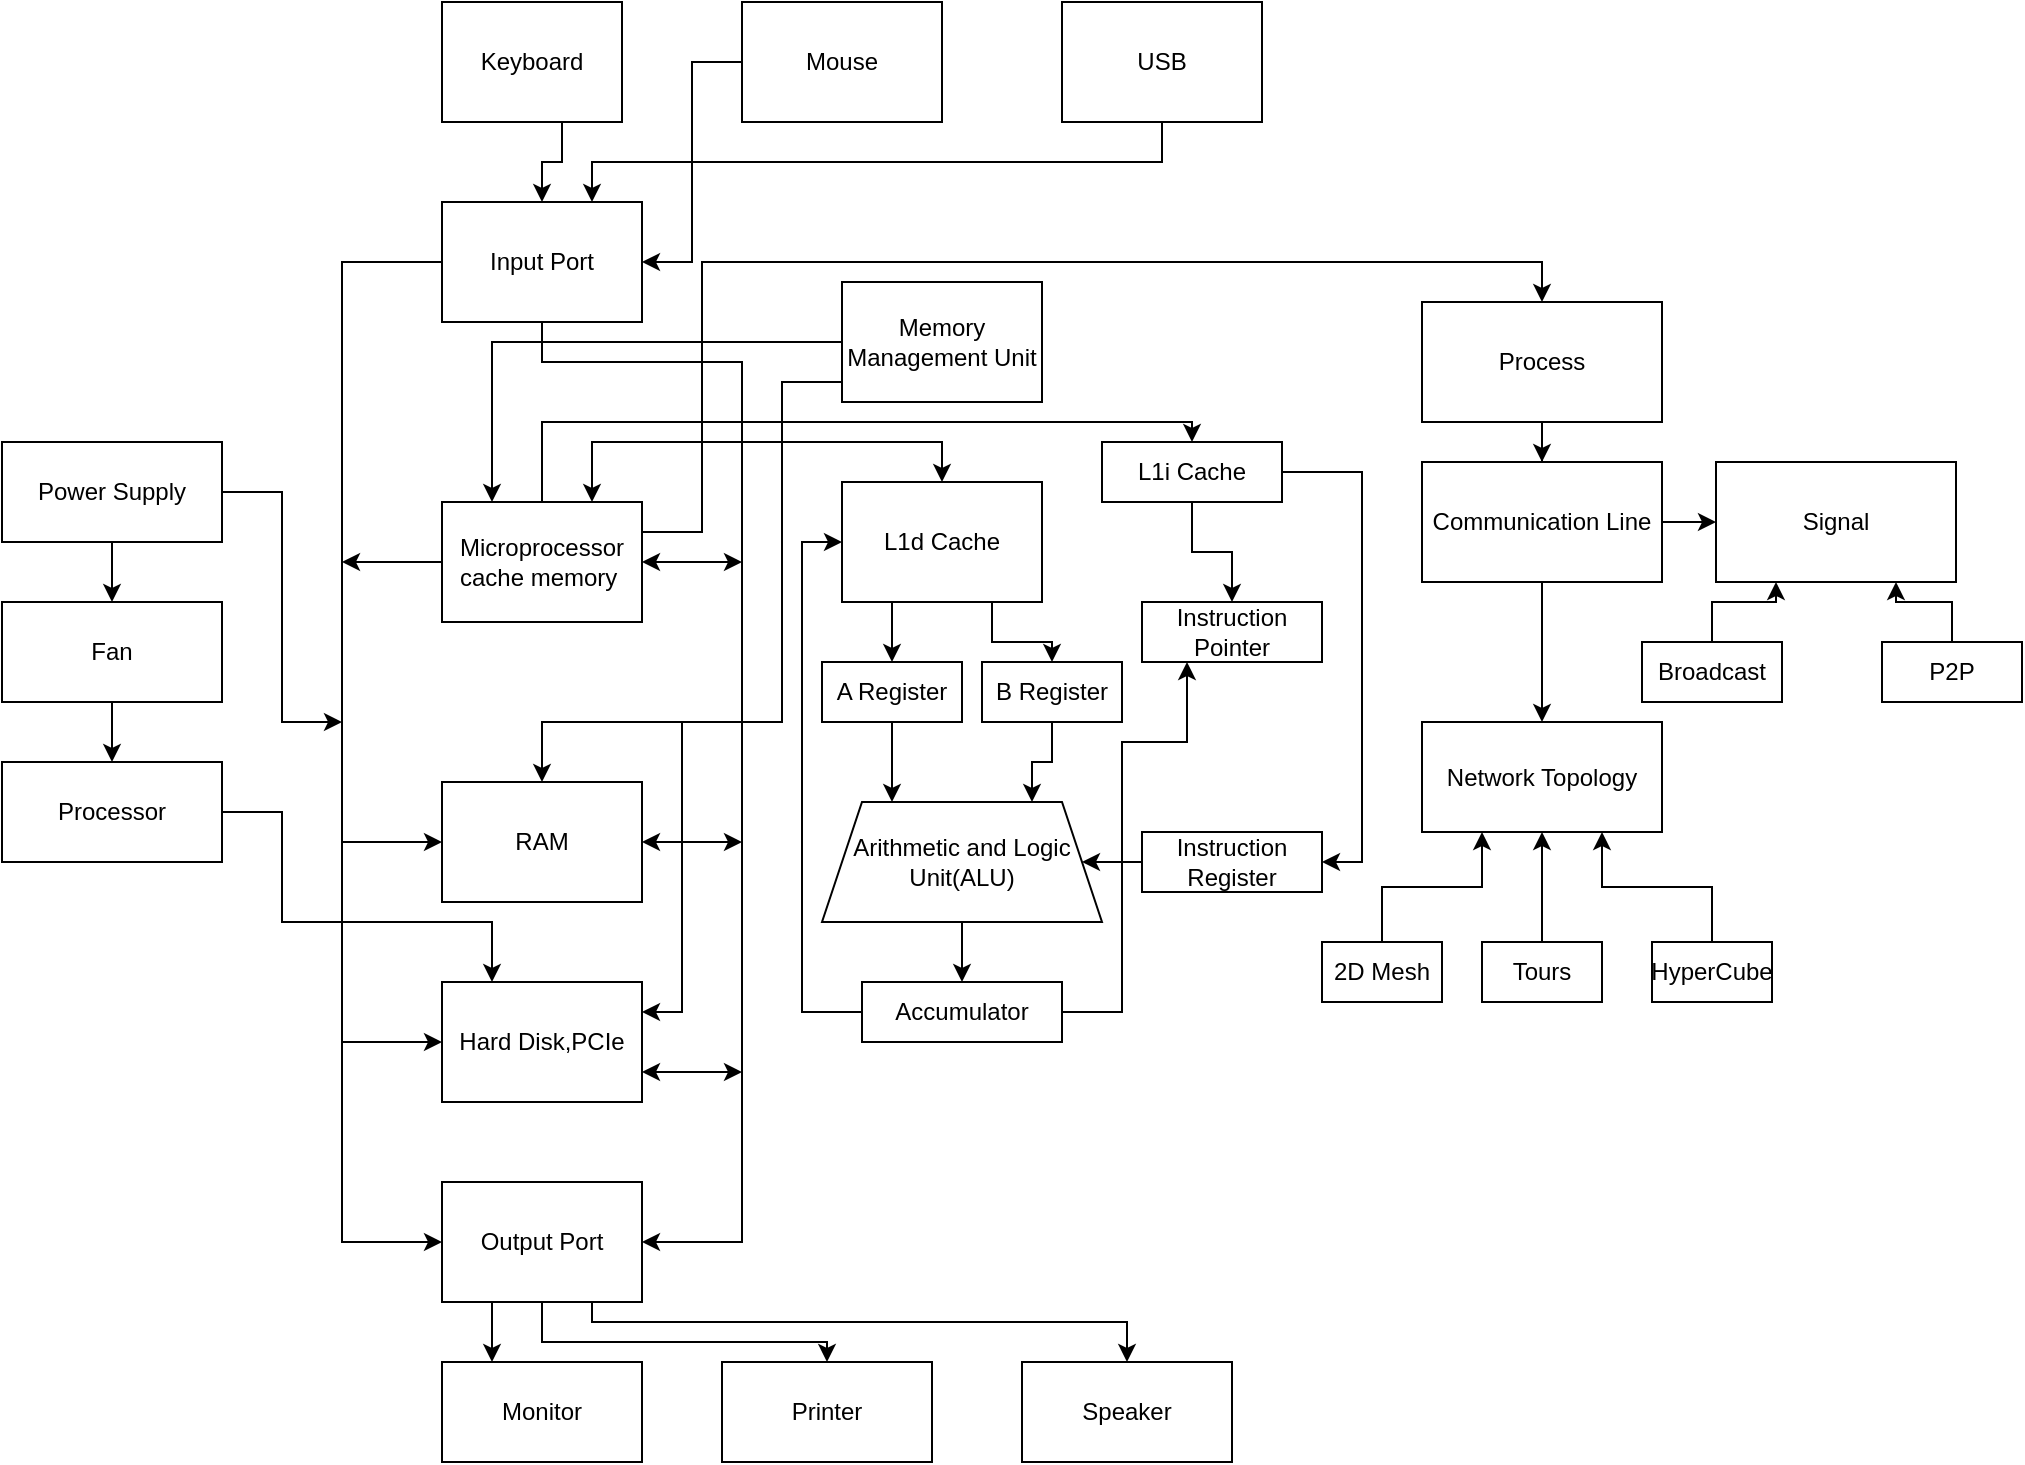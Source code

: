<mxfile version="15.2.9" type="github">
  <diagram id="N70Tv98fFLS6fBOfF2Ph" name="Page-1">
    <mxGraphModel dx="2489" dy="762" grid="1" gridSize="10" guides="1" tooltips="1" connect="1" arrows="1" fold="1" page="1" pageScale="1" pageWidth="827" pageHeight="1169" math="0" shadow="0">
      <root>
        <mxCell id="0" />
        <mxCell id="1" parent="0" />
        <mxCell id="Xjvaw3fP1DeQKOh4BndI-6" style="edgeStyle=orthogonalEdgeStyle;rounded=0;orthogonalLoop=1;jettySize=auto;html=1;entryX=0.5;entryY=0;entryDx=0;entryDy=0;" parent="1" source="Xjvaw3fP1DeQKOh4BndI-1" target="Xjvaw3fP1DeQKOh4BndI-5" edge="1">
          <mxGeometry relative="1" as="geometry">
            <Array as="points">
              <mxPoint x="130" y="100" />
              <mxPoint x="120" y="100" />
            </Array>
          </mxGeometry>
        </mxCell>
        <mxCell id="Xjvaw3fP1DeQKOh4BndI-1" value="Keyboard" style="rounded=0;whiteSpace=wrap;html=1;" parent="1" vertex="1">
          <mxGeometry x="70" y="20" width="90" height="60" as="geometry" />
        </mxCell>
        <mxCell id="Xjvaw3fP1DeQKOh4BndI-7" style="edgeStyle=orthogonalEdgeStyle;rounded=0;orthogonalLoop=1;jettySize=auto;html=1;entryX=1;entryY=0.5;entryDx=0;entryDy=0;" parent="1" source="Xjvaw3fP1DeQKOh4BndI-2" target="Xjvaw3fP1DeQKOh4BndI-5" edge="1">
          <mxGeometry relative="1" as="geometry" />
        </mxCell>
        <mxCell id="Xjvaw3fP1DeQKOh4BndI-2" value="Mouse" style="rounded=0;whiteSpace=wrap;html=1;" parent="1" vertex="1">
          <mxGeometry x="220" y="20" width="100" height="60" as="geometry" />
        </mxCell>
        <mxCell id="TwYJayQfRgOzN4eiJkCd-9" style="edgeStyle=orthogonalEdgeStyle;rounded=0;orthogonalLoop=1;jettySize=auto;html=1;entryX=0.75;entryY=0;entryDx=0;entryDy=0;" parent="1" source="Xjvaw3fP1DeQKOh4BndI-3" target="Xjvaw3fP1DeQKOh4BndI-5" edge="1">
          <mxGeometry relative="1" as="geometry">
            <Array as="points">
              <mxPoint x="430" y="100" />
              <mxPoint x="145" y="100" />
            </Array>
          </mxGeometry>
        </mxCell>
        <mxCell id="Xjvaw3fP1DeQKOh4BndI-3" value="USB" style="rounded=0;whiteSpace=wrap;html=1;" parent="1" vertex="1">
          <mxGeometry x="380" y="20" width="100" height="60" as="geometry" />
        </mxCell>
        <mxCell id="Xjvaw3fP1DeQKOh4BndI-13" style="edgeStyle=orthogonalEdgeStyle;rounded=0;orthogonalLoop=1;jettySize=auto;html=1;exitX=0.5;exitY=1;exitDx=0;exitDy=0;entryX=1;entryY=0.5;entryDx=0;entryDy=0;" parent="1" source="Xjvaw3fP1DeQKOh4BndI-5" target="Xjvaw3fP1DeQKOh4BndI-11" edge="1">
          <mxGeometry relative="1" as="geometry">
            <mxPoint x="200" y="470" as="targetPoint" />
            <Array as="points">
              <mxPoint x="120" y="200" />
              <mxPoint x="220" y="200" />
              <mxPoint x="220" y="640" />
            </Array>
          </mxGeometry>
        </mxCell>
        <mxCell id="Xjvaw3fP1DeQKOh4BndI-19" style="edgeStyle=orthogonalEdgeStyle;rounded=0;orthogonalLoop=1;jettySize=auto;html=1;entryX=0;entryY=0.5;entryDx=0;entryDy=0;" parent="1" source="Xjvaw3fP1DeQKOh4BndI-5" target="Xjvaw3fP1DeQKOh4BndI-11" edge="1">
          <mxGeometry relative="1" as="geometry">
            <mxPoint x="40" y="460" as="targetPoint" />
            <Array as="points">
              <mxPoint x="20" y="150" />
              <mxPoint x="20" y="640" />
            </Array>
          </mxGeometry>
        </mxCell>
        <mxCell id="Xjvaw3fP1DeQKOh4BndI-5" value="Input Port" style="rounded=0;whiteSpace=wrap;html=1;" parent="1" vertex="1">
          <mxGeometry x="70" y="120" width="100" height="60" as="geometry" />
        </mxCell>
        <mxCell id="Xjvaw3fP1DeQKOh4BndI-40" style="edgeStyle=orthogonalEdgeStyle;rounded=0;orthogonalLoop=1;jettySize=auto;html=1;entryX=0.5;entryY=0;entryDx=0;entryDy=0;" parent="1" source="Xjvaw3fP1DeQKOh4BndI-9" target="Xjvaw3fP1DeQKOh4BndI-41" edge="1">
          <mxGeometry relative="1" as="geometry">
            <mxPoint x="420" y="230" as="targetPoint" />
            <Array as="points">
              <mxPoint x="120" y="230" />
              <mxPoint x="445" y="230" />
            </Array>
          </mxGeometry>
        </mxCell>
        <mxCell id="TwYJayQfRgOzN4eiJkCd-7" style="edgeStyle=orthogonalEdgeStyle;rounded=0;orthogonalLoop=1;jettySize=auto;html=1;exitX=1;exitY=0.25;exitDx=0;exitDy=0;entryX=0.5;entryY=0;entryDx=0;entryDy=0;" parent="1" source="Xjvaw3fP1DeQKOh4BndI-9" target="TwYJayQfRgOzN4eiJkCd-8" edge="1">
          <mxGeometry relative="1" as="geometry">
            <mxPoint x="580" y="130" as="targetPoint" />
            <Array as="points">
              <mxPoint x="200" y="285" />
              <mxPoint x="200" y="150" />
              <mxPoint x="620" y="150" />
            </Array>
          </mxGeometry>
        </mxCell>
        <mxCell id="Xjvaw3fP1DeQKOh4BndI-9" value="Microprocessor cache memory&amp;nbsp;" style="rounded=0;whiteSpace=wrap;html=1;" parent="1" vertex="1">
          <mxGeometry x="70" y="270" width="100" height="60" as="geometry" />
        </mxCell>
        <mxCell id="Xjvaw3fP1DeQKOh4BndI-10" value="RAM" style="rounded=0;whiteSpace=wrap;html=1;" parent="1" vertex="1">
          <mxGeometry x="70" y="410" width="100" height="60" as="geometry" />
        </mxCell>
        <mxCell id="TwYJayQfRgOzN4eiJkCd-27" style="edgeStyle=orthogonalEdgeStyle;rounded=0;orthogonalLoop=1;jettySize=auto;html=1;entryX=0.25;entryY=0;entryDx=0;entryDy=0;exitX=0.25;exitY=1;exitDx=0;exitDy=0;" parent="1" source="Xjvaw3fP1DeQKOh4BndI-11" target="TwYJayQfRgOzN4eiJkCd-28" edge="1">
          <mxGeometry relative="1" as="geometry">
            <mxPoint x="120" y="630" as="targetPoint" />
          </mxGeometry>
        </mxCell>
        <mxCell id="bIU3jkxtGJTRJwDzhVCM-9" style="edgeStyle=orthogonalEdgeStyle;rounded=0;orthogonalLoop=1;jettySize=auto;html=1;exitX=0.5;exitY=1;exitDx=0;exitDy=0;entryX=0.5;entryY=0;entryDx=0;entryDy=0;" edge="1" parent="1" source="Xjvaw3fP1DeQKOh4BndI-11" target="bIU3jkxtGJTRJwDzhVCM-7">
          <mxGeometry relative="1" as="geometry">
            <Array as="points">
              <mxPoint x="120" y="690" />
              <mxPoint x="263" y="690" />
            </Array>
          </mxGeometry>
        </mxCell>
        <mxCell id="bIU3jkxtGJTRJwDzhVCM-10" style="edgeStyle=orthogonalEdgeStyle;rounded=0;orthogonalLoop=1;jettySize=auto;html=1;exitX=0.75;exitY=1;exitDx=0;exitDy=0;entryX=0.5;entryY=0;entryDx=0;entryDy=0;" edge="1" parent="1" source="Xjvaw3fP1DeQKOh4BndI-11" target="bIU3jkxtGJTRJwDzhVCM-8">
          <mxGeometry relative="1" as="geometry">
            <Array as="points">
              <mxPoint x="145" y="680" />
              <mxPoint x="413" y="680" />
            </Array>
          </mxGeometry>
        </mxCell>
        <mxCell id="Xjvaw3fP1DeQKOh4BndI-11" value="Output Port" style="rounded=0;whiteSpace=wrap;html=1;" parent="1" vertex="1">
          <mxGeometry x="70" y="610" width="100" height="60" as="geometry" />
        </mxCell>
        <mxCell id="Xjvaw3fP1DeQKOh4BndI-16" value="" style="endArrow=classic;startArrow=classic;html=1;exitX=1;exitY=0.5;exitDx=0;exitDy=0;" parent="1" source="Xjvaw3fP1DeQKOh4BndI-9" edge="1">
          <mxGeometry width="50" height="50" relative="1" as="geometry">
            <mxPoint x="170" y="300" as="sourcePoint" />
            <mxPoint x="220" y="300" as="targetPoint" />
          </mxGeometry>
        </mxCell>
        <mxCell id="Xjvaw3fP1DeQKOh4BndI-18" value="" style="endArrow=classic;startArrow=classic;html=1;exitX=1;exitY=0.5;exitDx=0;exitDy=0;" parent="1" source="Xjvaw3fP1DeQKOh4BndI-10" edge="1">
          <mxGeometry width="50" height="50" relative="1" as="geometry">
            <mxPoint x="170" y="390" as="sourcePoint" />
            <mxPoint x="220" y="440" as="targetPoint" />
          </mxGeometry>
        </mxCell>
        <mxCell id="Xjvaw3fP1DeQKOh4BndI-20" value="" style="endArrow=classic;html=1;exitX=0;exitY=0.5;exitDx=0;exitDy=0;" parent="1" source="Xjvaw3fP1DeQKOh4BndI-9" edge="1">
          <mxGeometry width="50" height="50" relative="1" as="geometry">
            <mxPoint x="-0.711" y="300" as="sourcePoint" />
            <mxPoint x="20" y="300" as="targetPoint" />
          </mxGeometry>
        </mxCell>
        <mxCell id="Xjvaw3fP1DeQKOh4BndI-21" value="" style="endArrow=classic;html=1;entryX=0;entryY=0.5;entryDx=0;entryDy=0;" parent="1" target="Xjvaw3fP1DeQKOh4BndI-10" edge="1">
          <mxGeometry width="50" height="50" relative="1" as="geometry">
            <mxPoint x="20" y="440" as="sourcePoint" />
            <mxPoint x="-0.711" y="340" as="targetPoint" />
          </mxGeometry>
        </mxCell>
        <mxCell id="Xjvaw3fP1DeQKOh4BndI-25" style="edgeStyle=orthogonalEdgeStyle;rounded=0;orthogonalLoop=1;jettySize=auto;html=1;entryX=0.5;entryY=0;entryDx=0;entryDy=0;" parent="1" source="Xjvaw3fP1DeQKOh4BndI-22" target="Xjvaw3fP1DeQKOh4BndI-10" edge="1">
          <mxGeometry relative="1" as="geometry">
            <Array as="points">
              <mxPoint x="240" y="210" />
              <mxPoint x="240" y="380" />
              <mxPoint x="120" y="380" />
            </Array>
          </mxGeometry>
        </mxCell>
        <mxCell id="Xjvaw3fP1DeQKOh4BndI-39" style="edgeStyle=orthogonalEdgeStyle;rounded=0;orthogonalLoop=1;jettySize=auto;html=1;entryX=0.25;entryY=0;entryDx=0;entryDy=0;" parent="1" source="Xjvaw3fP1DeQKOh4BndI-22" target="Xjvaw3fP1DeQKOh4BndI-9" edge="1">
          <mxGeometry relative="1" as="geometry" />
        </mxCell>
        <mxCell id="Xjvaw3fP1DeQKOh4BndI-22" value="Memory Management Unit" style="rounded=0;whiteSpace=wrap;html=1;" parent="1" vertex="1">
          <mxGeometry x="270" y="160" width="100" height="60" as="geometry" />
        </mxCell>
        <mxCell id="Xjvaw3fP1DeQKOh4BndI-27" style="edgeStyle=orthogonalEdgeStyle;rounded=0;orthogonalLoop=1;jettySize=auto;html=1;exitX=0.25;exitY=1;exitDx=0;exitDy=0;entryX=0.5;entryY=0;entryDx=0;entryDy=0;" parent="1" source="Xjvaw3fP1DeQKOh4BndI-23" target="Xjvaw3fP1DeQKOh4BndI-29" edge="1">
          <mxGeometry relative="1" as="geometry">
            <mxPoint x="295" y="360" as="targetPoint" />
          </mxGeometry>
        </mxCell>
        <mxCell id="Xjvaw3fP1DeQKOh4BndI-31" style="edgeStyle=orthogonalEdgeStyle;rounded=0;orthogonalLoop=1;jettySize=auto;html=1;exitX=0.75;exitY=1;exitDx=0;exitDy=0;" parent="1" source="Xjvaw3fP1DeQKOh4BndI-23" target="Xjvaw3fP1DeQKOh4BndI-30" edge="1">
          <mxGeometry relative="1" as="geometry" />
        </mxCell>
        <mxCell id="Xjvaw3fP1DeQKOh4BndI-23" value="L1d Cache" style="rounded=0;whiteSpace=wrap;html=1;" parent="1" vertex="1">
          <mxGeometry x="270" y="260" width="100" height="60" as="geometry" />
        </mxCell>
        <mxCell id="Xjvaw3fP1DeQKOh4BndI-33" style="edgeStyle=orthogonalEdgeStyle;rounded=0;orthogonalLoop=1;jettySize=auto;html=1;entryX=0.25;entryY=0;entryDx=0;entryDy=0;" parent="1" source="Xjvaw3fP1DeQKOh4BndI-29" target="Xjvaw3fP1DeQKOh4BndI-32" edge="1">
          <mxGeometry relative="1" as="geometry" />
        </mxCell>
        <mxCell id="Xjvaw3fP1DeQKOh4BndI-29" value="A Register" style="rounded=0;whiteSpace=wrap;html=1;" parent="1" vertex="1">
          <mxGeometry x="260" y="350" width="70" height="30" as="geometry" />
        </mxCell>
        <mxCell id="Xjvaw3fP1DeQKOh4BndI-34" style="edgeStyle=orthogonalEdgeStyle;rounded=0;orthogonalLoop=1;jettySize=auto;html=1;entryX=0.75;entryY=0;entryDx=0;entryDy=0;" parent="1" source="Xjvaw3fP1DeQKOh4BndI-30" target="Xjvaw3fP1DeQKOh4BndI-32" edge="1">
          <mxGeometry relative="1" as="geometry" />
        </mxCell>
        <mxCell id="Xjvaw3fP1DeQKOh4BndI-30" value="B Register" style="rounded=0;whiteSpace=wrap;html=1;" parent="1" vertex="1">
          <mxGeometry x="340" y="350" width="70" height="30" as="geometry" />
        </mxCell>
        <mxCell id="Xjvaw3fP1DeQKOh4BndI-35" style="edgeStyle=orthogonalEdgeStyle;rounded=0;orthogonalLoop=1;jettySize=auto;html=1;entryX=0.5;entryY=0;entryDx=0;entryDy=0;" parent="1" source="Xjvaw3fP1DeQKOh4BndI-32" target="Xjvaw3fP1DeQKOh4BndI-36" edge="1">
          <mxGeometry relative="1" as="geometry">
            <mxPoint x="330" y="510" as="targetPoint" />
          </mxGeometry>
        </mxCell>
        <mxCell id="Xjvaw3fP1DeQKOh4BndI-32" value="Arithmetic and Logic Unit(ALU)" style="shape=trapezoid;perimeter=trapezoidPerimeter;whiteSpace=wrap;html=1;fixedSize=1;rotation=0;" parent="1" vertex="1">
          <mxGeometry x="260" y="420" width="140" height="60" as="geometry" />
        </mxCell>
        <mxCell id="Xjvaw3fP1DeQKOh4BndI-48" style="edgeStyle=orthogonalEdgeStyle;rounded=0;orthogonalLoop=1;jettySize=auto;html=1;entryX=0.25;entryY=1;entryDx=0;entryDy=0;" parent="1" source="Xjvaw3fP1DeQKOh4BndI-36" target="Xjvaw3fP1DeQKOh4BndI-45" edge="1">
          <mxGeometry relative="1" as="geometry">
            <Array as="points">
              <mxPoint x="410" y="525" />
              <mxPoint x="410" y="390" />
              <mxPoint x="443" y="390" />
            </Array>
          </mxGeometry>
        </mxCell>
        <mxCell id="Xjvaw3fP1DeQKOh4BndI-52" style="edgeStyle=orthogonalEdgeStyle;rounded=0;orthogonalLoop=1;jettySize=auto;html=1;entryX=0;entryY=0.5;entryDx=0;entryDy=0;" parent="1" source="Xjvaw3fP1DeQKOh4BndI-36" target="Xjvaw3fP1DeQKOh4BndI-23" edge="1">
          <mxGeometry relative="1" as="geometry">
            <Array as="points">
              <mxPoint x="250" y="525" />
              <mxPoint x="250" y="290" />
            </Array>
          </mxGeometry>
        </mxCell>
        <mxCell id="Xjvaw3fP1DeQKOh4BndI-36" value="Accumulator" style="rounded=0;whiteSpace=wrap;html=1;" parent="1" vertex="1">
          <mxGeometry x="280" y="510" width="100" height="30" as="geometry" />
        </mxCell>
        <mxCell id="Xjvaw3fP1DeQKOh4BndI-38" value="" style="endArrow=classic;startArrow=classic;html=1;entryX=0.75;entryY=0;entryDx=0;entryDy=0;rounded=0;" parent="1" source="Xjvaw3fP1DeQKOh4BndI-23" target="Xjvaw3fP1DeQKOh4BndI-9" edge="1">
          <mxGeometry width="50" height="50" relative="1" as="geometry">
            <mxPoint x="199.289" y="340" as="sourcePoint" />
            <mxPoint x="199.289" y="290" as="targetPoint" />
            <Array as="points">
              <mxPoint x="320" y="240" />
              <mxPoint x="145" y="240" />
            </Array>
          </mxGeometry>
        </mxCell>
        <mxCell id="Xjvaw3fP1DeQKOh4BndI-44" style="edgeStyle=orthogonalEdgeStyle;rounded=0;orthogonalLoop=1;jettySize=auto;html=1;entryX=0.5;entryY=0;entryDx=0;entryDy=0;" parent="1" source="Xjvaw3fP1DeQKOh4BndI-41" target="Xjvaw3fP1DeQKOh4BndI-45" edge="1">
          <mxGeometry relative="1" as="geometry">
            <mxPoint x="445" y="330" as="targetPoint" />
          </mxGeometry>
        </mxCell>
        <mxCell id="Xjvaw3fP1DeQKOh4BndI-51" style="edgeStyle=orthogonalEdgeStyle;rounded=0;orthogonalLoop=1;jettySize=auto;html=1;entryX=1;entryY=0.5;entryDx=0;entryDy=0;" parent="1" source="Xjvaw3fP1DeQKOh4BndI-41" target="Xjvaw3fP1DeQKOh4BndI-46" edge="1">
          <mxGeometry relative="1" as="geometry">
            <Array as="points">
              <mxPoint x="530" y="255" />
              <mxPoint x="530" y="450" />
            </Array>
          </mxGeometry>
        </mxCell>
        <mxCell id="Xjvaw3fP1DeQKOh4BndI-41" value="L1i Cache" style="rounded=0;whiteSpace=wrap;html=1;" parent="1" vertex="1">
          <mxGeometry x="400" y="240" width="90" height="30" as="geometry" />
        </mxCell>
        <mxCell id="Xjvaw3fP1DeQKOh4BndI-45" value="Instruction Pointer" style="rounded=0;whiteSpace=wrap;html=1;" parent="1" vertex="1">
          <mxGeometry x="420" y="320" width="90" height="30" as="geometry" />
        </mxCell>
        <mxCell id="Xjvaw3fP1DeQKOh4BndI-47" style="edgeStyle=orthogonalEdgeStyle;rounded=0;orthogonalLoop=1;jettySize=auto;html=1;entryX=1;entryY=0.5;entryDx=0;entryDy=0;" parent="1" source="Xjvaw3fP1DeQKOh4BndI-46" target="Xjvaw3fP1DeQKOh4BndI-32" edge="1">
          <mxGeometry relative="1" as="geometry" />
        </mxCell>
        <mxCell id="Xjvaw3fP1DeQKOh4BndI-46" value="Instruction Register" style="rounded=0;whiteSpace=wrap;html=1;" parent="1" vertex="1">
          <mxGeometry x="420" y="435" width="90" height="30" as="geometry" />
        </mxCell>
        <mxCell id="TwYJayQfRgOzN4eiJkCd-10" style="edgeStyle=orthogonalEdgeStyle;rounded=0;orthogonalLoop=1;jettySize=auto;html=1;" parent="1" source="TwYJayQfRgOzN4eiJkCd-8" target="TwYJayQfRgOzN4eiJkCd-12" edge="1">
          <mxGeometry relative="1" as="geometry">
            <mxPoint x="620" y="270" as="targetPoint" />
          </mxGeometry>
        </mxCell>
        <mxCell id="TwYJayQfRgOzN4eiJkCd-8" value="Process" style="rounded=0;whiteSpace=wrap;html=1;" parent="1" vertex="1">
          <mxGeometry x="560" y="170" width="120" height="60" as="geometry" />
        </mxCell>
        <mxCell id="TwYJayQfRgOzN4eiJkCd-13" style="edgeStyle=orthogonalEdgeStyle;rounded=0;orthogonalLoop=1;jettySize=auto;html=1;entryX=0;entryY=0.5;entryDx=0;entryDy=0;" parent="1" source="TwYJayQfRgOzN4eiJkCd-12" target="TwYJayQfRgOzN4eiJkCd-14" edge="1">
          <mxGeometry relative="1" as="geometry">
            <mxPoint x="720" y="280" as="targetPoint" />
          </mxGeometry>
        </mxCell>
        <mxCell id="TwYJayQfRgOzN4eiJkCd-19" style="edgeStyle=orthogonalEdgeStyle;rounded=0;orthogonalLoop=1;jettySize=auto;html=1;entryX=0.5;entryY=0;entryDx=0;entryDy=0;" parent="1" source="TwYJayQfRgOzN4eiJkCd-12" target="TwYJayQfRgOzN4eiJkCd-20" edge="1">
          <mxGeometry relative="1" as="geometry">
            <mxPoint x="620" y="390" as="targetPoint" />
          </mxGeometry>
        </mxCell>
        <mxCell id="TwYJayQfRgOzN4eiJkCd-12" value="Communication Line" style="rounded=0;whiteSpace=wrap;html=1;" parent="1" vertex="1">
          <mxGeometry x="560" y="250" width="120" height="60" as="geometry" />
        </mxCell>
        <mxCell id="TwYJayQfRgOzN4eiJkCd-14" value="Signal" style="rounded=0;whiteSpace=wrap;html=1;" parent="1" vertex="1">
          <mxGeometry x="707" y="250" width="120" height="60" as="geometry" />
        </mxCell>
        <mxCell id="TwYJayQfRgOzN4eiJkCd-17" style="edgeStyle=orthogonalEdgeStyle;rounded=0;orthogonalLoop=1;jettySize=auto;html=1;exitX=0.5;exitY=0;exitDx=0;exitDy=0;entryX=0.25;entryY=1;entryDx=0;entryDy=0;" parent="1" source="TwYJayQfRgOzN4eiJkCd-15" target="TwYJayQfRgOzN4eiJkCd-14" edge="1">
          <mxGeometry relative="1" as="geometry" />
        </mxCell>
        <mxCell id="TwYJayQfRgOzN4eiJkCd-15" value="Broadcast" style="rounded=0;whiteSpace=wrap;html=1;" parent="1" vertex="1">
          <mxGeometry x="670" y="340" width="70" height="30" as="geometry" />
        </mxCell>
        <mxCell id="TwYJayQfRgOzN4eiJkCd-18" style="edgeStyle=orthogonalEdgeStyle;rounded=0;orthogonalLoop=1;jettySize=auto;html=1;entryX=0.75;entryY=1;entryDx=0;entryDy=0;" parent="1" source="TwYJayQfRgOzN4eiJkCd-16" target="TwYJayQfRgOzN4eiJkCd-14" edge="1">
          <mxGeometry relative="1" as="geometry" />
        </mxCell>
        <mxCell id="TwYJayQfRgOzN4eiJkCd-16" value="P2P" style="rounded=0;whiteSpace=wrap;html=1;" parent="1" vertex="1">
          <mxGeometry x="790" y="340" width="70" height="30" as="geometry" />
        </mxCell>
        <mxCell id="TwYJayQfRgOzN4eiJkCd-20" value="Network Topology" style="rounded=0;whiteSpace=wrap;html=1;" parent="1" vertex="1">
          <mxGeometry x="560" y="380" width="120" height="55" as="geometry" />
        </mxCell>
        <mxCell id="TwYJayQfRgOzN4eiJkCd-24" style="edgeStyle=orthogonalEdgeStyle;rounded=0;orthogonalLoop=1;jettySize=auto;html=1;entryX=0.25;entryY=1;entryDx=0;entryDy=0;" parent="1" source="TwYJayQfRgOzN4eiJkCd-21" target="TwYJayQfRgOzN4eiJkCd-20" edge="1">
          <mxGeometry relative="1" as="geometry" />
        </mxCell>
        <mxCell id="TwYJayQfRgOzN4eiJkCd-21" value="2D Mesh" style="rounded=0;whiteSpace=wrap;html=1;" parent="1" vertex="1">
          <mxGeometry x="510" y="490" width="60" height="30" as="geometry" />
        </mxCell>
        <mxCell id="TwYJayQfRgOzN4eiJkCd-25" style="edgeStyle=orthogonalEdgeStyle;rounded=0;orthogonalLoop=1;jettySize=auto;html=1;entryX=0.5;entryY=1;entryDx=0;entryDy=0;" parent="1" source="TwYJayQfRgOzN4eiJkCd-22" target="TwYJayQfRgOzN4eiJkCd-20" edge="1">
          <mxGeometry relative="1" as="geometry" />
        </mxCell>
        <mxCell id="TwYJayQfRgOzN4eiJkCd-22" value="Tours" style="rounded=0;whiteSpace=wrap;html=1;" parent="1" vertex="1">
          <mxGeometry x="590" y="490" width="60" height="30" as="geometry" />
        </mxCell>
        <mxCell id="TwYJayQfRgOzN4eiJkCd-26" style="edgeStyle=orthogonalEdgeStyle;rounded=0;orthogonalLoop=1;jettySize=auto;html=1;entryX=0.75;entryY=1;entryDx=0;entryDy=0;" parent="1" source="TwYJayQfRgOzN4eiJkCd-23" target="TwYJayQfRgOzN4eiJkCd-20" edge="1">
          <mxGeometry relative="1" as="geometry" />
        </mxCell>
        <mxCell id="TwYJayQfRgOzN4eiJkCd-23" value="HyperCube" style="rounded=0;whiteSpace=wrap;html=1;" parent="1" vertex="1">
          <mxGeometry x="675" y="490" width="60" height="30" as="geometry" />
        </mxCell>
        <mxCell id="TwYJayQfRgOzN4eiJkCd-28" value="Monitor" style="rounded=0;whiteSpace=wrap;html=1;" parent="1" vertex="1">
          <mxGeometry x="70" y="700" width="100" height="50" as="geometry" />
        </mxCell>
        <mxCell id="bIU3jkxtGJTRJwDzhVCM-1" value="Hard Disk,PCIe" style="rounded=0;whiteSpace=wrap;html=1;" vertex="1" parent="1">
          <mxGeometry x="70" y="510" width="100" height="60" as="geometry" />
        </mxCell>
        <mxCell id="bIU3jkxtGJTRJwDzhVCM-2" value="" style="endArrow=classic;html=1;entryX=1;entryY=0.25;entryDx=0;entryDy=0;rounded=0;" edge="1" parent="1" target="bIU3jkxtGJTRJwDzhVCM-1">
          <mxGeometry width="50" height="50" relative="1" as="geometry">
            <mxPoint x="190" y="380" as="sourcePoint" />
            <mxPoint x="230" y="520" as="targetPoint" />
            <Array as="points">
              <mxPoint x="190" y="525" />
            </Array>
          </mxGeometry>
        </mxCell>
        <mxCell id="bIU3jkxtGJTRJwDzhVCM-5" value="" style="endArrow=classic;html=1;entryX=0;entryY=0.5;entryDx=0;entryDy=0;" edge="1" parent="1" target="bIU3jkxtGJTRJwDzhVCM-1">
          <mxGeometry width="50" height="50" relative="1" as="geometry">
            <mxPoint x="20" y="540" as="sourcePoint" />
            <mxPoint x="60" y="510" as="targetPoint" />
          </mxGeometry>
        </mxCell>
        <mxCell id="bIU3jkxtGJTRJwDzhVCM-6" value="" style="endArrow=classic;startArrow=classic;html=1;exitX=1;exitY=0.75;exitDx=0;exitDy=0;" edge="1" parent="1" source="bIU3jkxtGJTRJwDzhVCM-1">
          <mxGeometry width="50" height="50" relative="1" as="geometry">
            <mxPoint x="175" y="585" as="sourcePoint" />
            <mxPoint x="220" y="555" as="targetPoint" />
          </mxGeometry>
        </mxCell>
        <mxCell id="bIU3jkxtGJTRJwDzhVCM-7" value="Printer" style="rounded=0;whiteSpace=wrap;html=1;" vertex="1" parent="1">
          <mxGeometry x="210" y="700" width="105" height="50" as="geometry" />
        </mxCell>
        <mxCell id="bIU3jkxtGJTRJwDzhVCM-8" value="Speaker" style="rounded=0;whiteSpace=wrap;html=1;" vertex="1" parent="1">
          <mxGeometry x="360" y="700" width="105" height="50" as="geometry" />
        </mxCell>
        <mxCell id="bIU3jkxtGJTRJwDzhVCM-15" style="edgeStyle=orthogonalEdgeStyle;rounded=0;orthogonalLoop=1;jettySize=auto;html=1;" edge="1" parent="1" source="bIU3jkxtGJTRJwDzhVCM-11">
          <mxGeometry relative="1" as="geometry">
            <mxPoint x="20" y="380" as="targetPoint" />
            <Array as="points">
              <mxPoint x="-10" y="265" />
              <mxPoint x="-10" y="380" />
            </Array>
          </mxGeometry>
        </mxCell>
        <mxCell id="bIU3jkxtGJTRJwDzhVCM-16" style="edgeStyle=orthogonalEdgeStyle;rounded=0;orthogonalLoop=1;jettySize=auto;html=1;entryX=0.5;entryY=0;entryDx=0;entryDy=0;" edge="1" parent="1" source="bIU3jkxtGJTRJwDzhVCM-11" target="bIU3jkxtGJTRJwDzhVCM-12">
          <mxGeometry relative="1" as="geometry" />
        </mxCell>
        <mxCell id="bIU3jkxtGJTRJwDzhVCM-11" value="Power Supply" style="rounded=0;whiteSpace=wrap;html=1;" vertex="1" parent="1">
          <mxGeometry x="-150" y="240" width="110" height="50" as="geometry" />
        </mxCell>
        <mxCell id="bIU3jkxtGJTRJwDzhVCM-17" style="edgeStyle=orthogonalEdgeStyle;rounded=0;orthogonalLoop=1;jettySize=auto;html=1;entryX=0.5;entryY=0;entryDx=0;entryDy=0;" edge="1" parent="1" source="bIU3jkxtGJTRJwDzhVCM-12" target="bIU3jkxtGJTRJwDzhVCM-13">
          <mxGeometry relative="1" as="geometry" />
        </mxCell>
        <mxCell id="bIU3jkxtGJTRJwDzhVCM-12" value="Fan" style="rounded=0;whiteSpace=wrap;html=1;" vertex="1" parent="1">
          <mxGeometry x="-150" y="320" width="110" height="50" as="geometry" />
        </mxCell>
        <mxCell id="bIU3jkxtGJTRJwDzhVCM-18" style="edgeStyle=orthogonalEdgeStyle;rounded=0;orthogonalLoop=1;jettySize=auto;html=1;exitX=1;exitY=0.5;exitDx=0;exitDy=0;entryX=0.25;entryY=0;entryDx=0;entryDy=0;" edge="1" parent="1" source="bIU3jkxtGJTRJwDzhVCM-13" target="bIU3jkxtGJTRJwDzhVCM-1">
          <mxGeometry relative="1" as="geometry">
            <Array as="points">
              <mxPoint x="-10" y="425" />
              <mxPoint x="-10" y="480" />
              <mxPoint x="95" y="480" />
            </Array>
          </mxGeometry>
        </mxCell>
        <mxCell id="bIU3jkxtGJTRJwDzhVCM-13" value="Processor" style="rounded=0;whiteSpace=wrap;html=1;" vertex="1" parent="1">
          <mxGeometry x="-150" y="400" width="110" height="50" as="geometry" />
        </mxCell>
      </root>
    </mxGraphModel>
  </diagram>
</mxfile>
